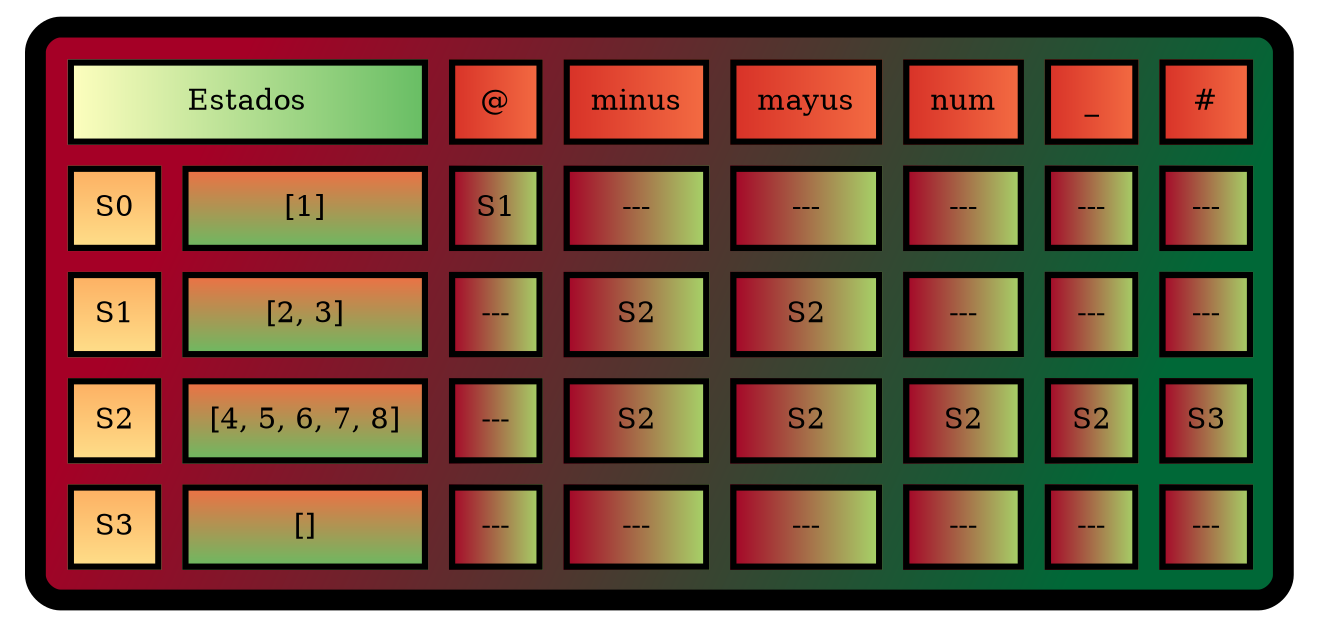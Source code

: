 digraph G{
tbl [
shape=plaintext
label=<
<TABLE border="10" cellspacing="10" cellpadding="10" style="rounded" bgcolor="/rdylgn11/1:/rdylgn11/11" gradientangle="315">
<TR>
<TD border="3" colspan="2"  bgcolor="/rdylgn11/6:/rdylgn11/9">Estados</TD>
<TD border="3"  bgcolor="/rdylgn11/2:/rdylgn11/3">@</TD>
<TD border="3"  bgcolor="/rdylgn11/2:/rdylgn11/3">minus</TD>
<TD border="3"  bgcolor="/rdylgn11/2:/rdylgn11/3">mayus</TD>
<TD border="3"  bgcolor="/rdylgn11/2:/rdylgn11/3">num</TD>
<TD border="3"  bgcolor="/rdylgn11/2:/rdylgn11/3">_</TD>
<TD border="3"  bgcolor="/rdylgn11/2:/rdylgn11/3">#</TD>
</TR>
<TR>
<TD border="3" bgcolor="/rdylgn11/4:/rdylgn11/5" gradientangle="270">S0</TD>
<TD border="3" bgcolor="/rdylgn11/3:/rdylgn11/9" gradientangle="270">[1]</TD>
<TD border="3"  bgcolor="/rdylgn11/1:/rdylgn11/8">S1</TD>
<TD border="3"  bgcolor="/rdylgn11/1:/rdylgn11/8">---</TD>
<TD border="3"  bgcolor="/rdylgn11/1:/rdylgn11/8">---</TD>
<TD border="3"  bgcolor="/rdylgn11/1:/rdylgn11/8">---</TD>
<TD border="3"  bgcolor="/rdylgn11/1:/rdylgn11/8">---</TD>
<TD border="3"  bgcolor="/rdylgn11/1:/rdylgn11/8">---</TD>
</TR>
<TR>
<TD border="3" bgcolor="/rdylgn11/4:/rdylgn11/5" gradientangle="270">S1</TD>
<TD border="3" bgcolor="/rdylgn11/3:/rdylgn11/9" gradientangle="270">[2, 3]</TD>
<TD border="3"  bgcolor="/rdylgn11/1:/rdylgn11/8">---</TD>
<TD border="3"  bgcolor="/rdylgn11/1:/rdylgn11/8">S2</TD>
<TD border="3"  bgcolor="/rdylgn11/1:/rdylgn11/8">S2</TD>
<TD border="3"  bgcolor="/rdylgn11/1:/rdylgn11/8">---</TD>
<TD border="3"  bgcolor="/rdylgn11/1:/rdylgn11/8">---</TD>
<TD border="3"  bgcolor="/rdylgn11/1:/rdylgn11/8">---</TD>
</TR>
<TR>
<TD border="3" bgcolor="/rdylgn11/4:/rdylgn11/5" gradientangle="270">S2</TD>
<TD border="3" bgcolor="/rdylgn11/3:/rdylgn11/9" gradientangle="270">[4, 5, 6, 7, 8]</TD>
<TD border="3"  bgcolor="/rdylgn11/1:/rdylgn11/8">---</TD>
<TD border="3"  bgcolor="/rdylgn11/1:/rdylgn11/8">S2</TD>
<TD border="3"  bgcolor="/rdylgn11/1:/rdylgn11/8">S2</TD>
<TD border="3"  bgcolor="/rdylgn11/1:/rdylgn11/8">S2</TD>
<TD border="3"  bgcolor="/rdylgn11/1:/rdylgn11/8">S2</TD>
<TD border="3"  bgcolor="/rdylgn11/1:/rdylgn11/8">S3</TD>
</TR>
<TR>
<TD border="3" bgcolor="/rdylgn11/4:/rdylgn11/5" gradientangle="270">S3</TD>
<TD border="3" bgcolor="/rdylgn11/3:/rdylgn11/9" gradientangle="270">[]</TD>
<TD border="3"  bgcolor="/rdylgn11/1:/rdylgn11/8">---</TD>
<TD border="3"  bgcolor="/rdylgn11/1:/rdylgn11/8">---</TD>
<TD border="3"  bgcolor="/rdylgn11/1:/rdylgn11/8">---</TD>
<TD border="3"  bgcolor="/rdylgn11/1:/rdylgn11/8">---</TD>
<TD border="3"  bgcolor="/rdylgn11/1:/rdylgn11/8">---</TD>
<TD border="3"  bgcolor="/rdylgn11/1:/rdylgn11/8">---</TD>
</TR>
</TABLE>
>];
}
